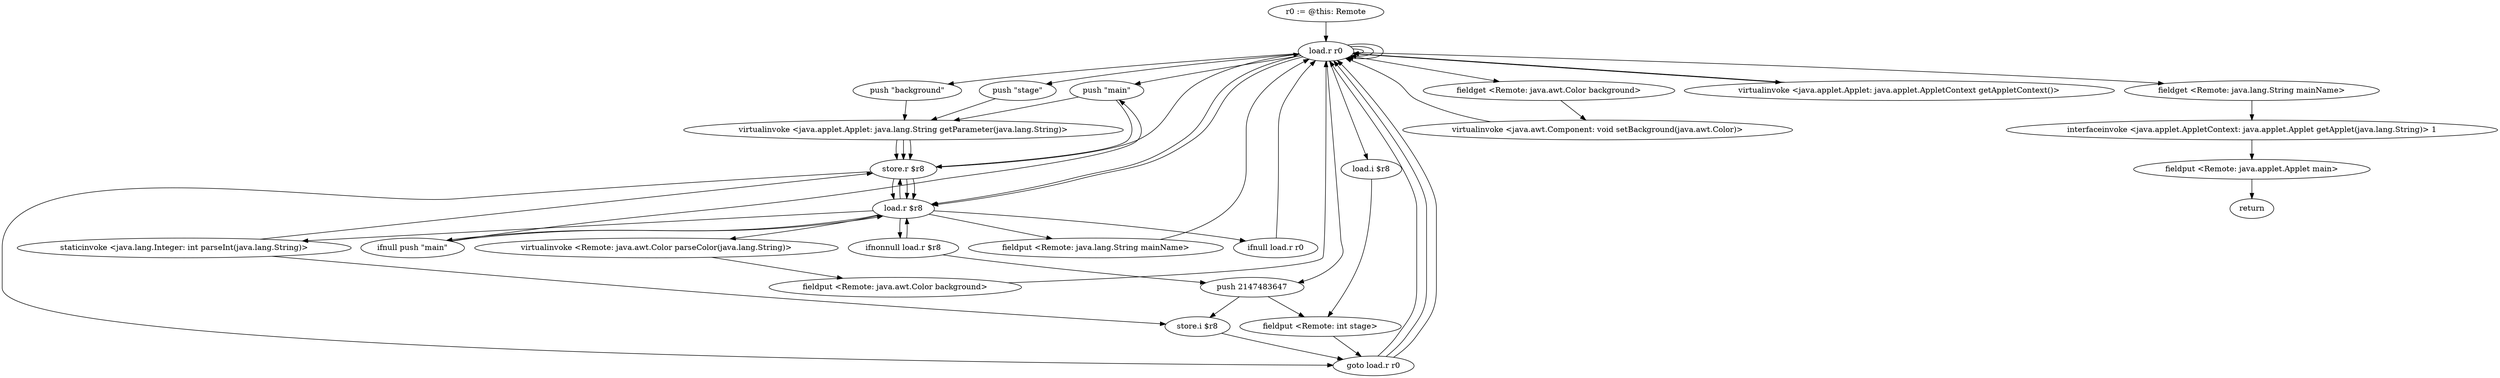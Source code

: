 digraph "" {
    "r0 := @this: Remote"
    "load.r r0"
    "r0 := @this: Remote"->"load.r r0";
    "push \"main\""
    "load.r r0"->"push \"main\"";
    "virtualinvoke <java.applet.Applet: java.lang.String getParameter(java.lang.String)>"
    "push \"main\""->"virtualinvoke <java.applet.Applet: java.lang.String getParameter(java.lang.String)>";
    "store.r $r8"
    "virtualinvoke <java.applet.Applet: java.lang.String getParameter(java.lang.String)>"->"store.r $r8";
    "load.r $r8"
    "store.r $r8"->"load.r $r8";
    "ifnull push \"main\""
    "load.r $r8"->"ifnull push \"main\"";
    "ifnull push \"main\""->"load.r $r8";
    "load.r $r8"->"store.r $r8";
    "goto load.r r0"
    "store.r $r8"->"goto load.r r0";
    "goto load.r r0"->"load.r r0";
    "load.r r0"->"load.r $r8";
    "fieldput <Remote: java.lang.String mainName>"
    "load.r $r8"->"fieldput <Remote: java.lang.String mainName>";
    "fieldput <Remote: java.lang.String mainName>"->"load.r r0";
    "push \"background\""
    "load.r r0"->"push \"background\"";
    "push \"background\""->"virtualinvoke <java.applet.Applet: java.lang.String getParameter(java.lang.String)>";
    "virtualinvoke <java.applet.Applet: java.lang.String getParameter(java.lang.String)>"->"store.r $r8";
    "store.r $r8"->"load.r $r8";
    "ifnull load.r r0"
    "load.r $r8"->"ifnull load.r r0";
    "ifnull load.r r0"->"load.r r0";
    "load.r r0"->"load.r r0";
    "load.r r0"->"load.r $r8";
    "virtualinvoke <Remote: java.awt.Color parseColor(java.lang.String)>"
    "load.r $r8"->"virtualinvoke <Remote: java.awt.Color parseColor(java.lang.String)>";
    "fieldput <Remote: java.awt.Color background>"
    "virtualinvoke <Remote: java.awt.Color parseColor(java.lang.String)>"->"fieldput <Remote: java.awt.Color background>";
    "fieldput <Remote: java.awt.Color background>"->"load.r r0";
    "load.r r0"->"load.r r0";
    "fieldget <Remote: java.awt.Color background>"
    "load.r r0"->"fieldget <Remote: java.awt.Color background>";
    "virtualinvoke <java.awt.Component: void setBackground(java.awt.Color)>"
    "fieldget <Remote: java.awt.Color background>"->"virtualinvoke <java.awt.Component: void setBackground(java.awt.Color)>";
    "virtualinvoke <java.awt.Component: void setBackground(java.awt.Color)>"->"load.r r0";
    "push \"stage\""
    "load.r r0"->"push \"stage\"";
    "push \"stage\""->"virtualinvoke <java.applet.Applet: java.lang.String getParameter(java.lang.String)>";
    "virtualinvoke <java.applet.Applet: java.lang.String getParameter(java.lang.String)>"->"store.r $r8";
    "store.r $r8"->"load.r $r8";
    "ifnonnull load.r $r8"
    "load.r $r8"->"ifnonnull load.r $r8";
    "push 2147483647"
    "ifnonnull load.r $r8"->"push 2147483647";
    "store.i $r8"
    "push 2147483647"->"store.i $r8";
    "store.i $r8"->"goto load.r r0";
    "goto load.r r0"->"load.r r0";
    "load.i $r8"
    "load.r r0"->"load.i $r8";
    "fieldput <Remote: int stage>"
    "load.i $r8"->"fieldput <Remote: int stage>";
    "fieldput <Remote: int stage>"->"goto load.r r0";
    "goto load.r r0"->"load.r r0";
    "load.r r0"->"load.r r0";
    "virtualinvoke <java.applet.Applet: java.applet.AppletContext getAppletContext()>"
    "load.r r0"->"virtualinvoke <java.applet.Applet: java.applet.AppletContext getAppletContext()>";
    "virtualinvoke <java.applet.Applet: java.applet.AppletContext getAppletContext()>"->"load.r r0";
    "fieldget <Remote: java.lang.String mainName>"
    "load.r r0"->"fieldget <Remote: java.lang.String mainName>";
    "interfaceinvoke <java.applet.AppletContext: java.applet.Applet getApplet(java.lang.String)> 1"
    "fieldget <Remote: java.lang.String mainName>"->"interfaceinvoke <java.applet.AppletContext: java.applet.Applet getApplet(java.lang.String)> 1";
    "fieldput <Remote: java.applet.Applet main>"
    "interfaceinvoke <java.applet.AppletContext: java.applet.Applet getApplet(java.lang.String)> 1"->"fieldput <Remote: java.applet.Applet main>";
    "return"
    "fieldput <Remote: java.applet.Applet main>"->"return";
    "ifnonnull load.r $r8"->"load.r $r8";
    "staticinvoke <java.lang.Integer: int parseInt(java.lang.String)>"
    "load.r $r8"->"staticinvoke <java.lang.Integer: int parseInt(java.lang.String)>";
    "staticinvoke <java.lang.Integer: int parseInt(java.lang.String)>"->"store.i $r8";
    "staticinvoke <java.lang.Integer: int parseInt(java.lang.String)>"->"store.r $r8";
    "store.r $r8"->"load.r r0";
    "load.r r0"->"push 2147483647";
    "push 2147483647"->"fieldput <Remote: int stage>";
    "ifnull push \"main\""->"push \"main\"";
    "push \"main\""->"store.r $r8";
}
